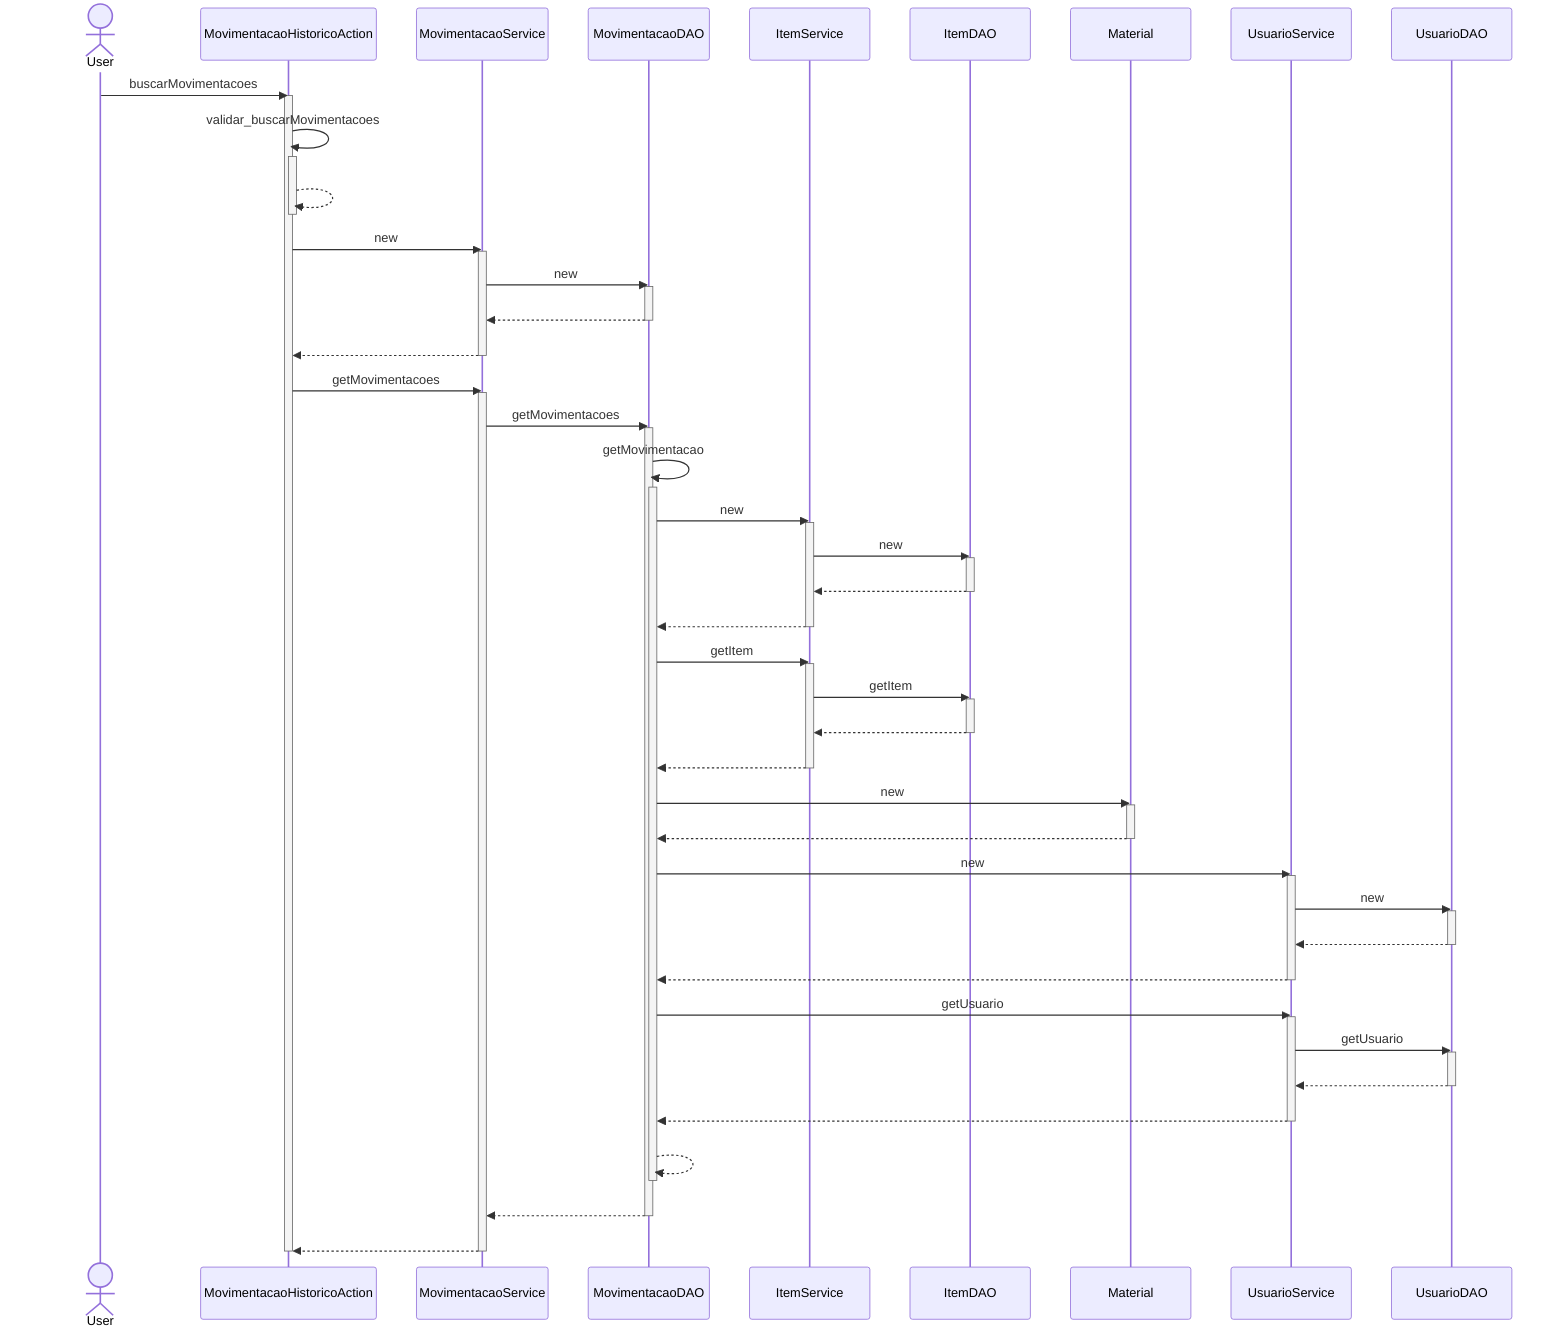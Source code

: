 sequenceDiagram
actor User
User ->> MovimentacaoHistoricoAction : buscarMovimentacoes
activate MovimentacaoHistoricoAction
MovimentacaoHistoricoAction ->> MovimentacaoHistoricoAction : validar_buscarMovimentacoes
activate MovimentacaoHistoricoAction
MovimentacaoHistoricoAction -->> MovimentacaoHistoricoAction : #32; 
deactivate MovimentacaoHistoricoAction
MovimentacaoHistoricoAction ->> MovimentacaoService : new
activate MovimentacaoService
MovimentacaoService ->> MovimentacaoDAO : new
activate MovimentacaoDAO
MovimentacaoDAO -->> MovimentacaoService : #32; 
deactivate MovimentacaoDAO
MovimentacaoService -->> MovimentacaoHistoricoAction : #32; 
deactivate MovimentacaoService
MovimentacaoHistoricoAction ->> MovimentacaoService : getMovimentacoes
activate MovimentacaoService
MovimentacaoService ->> MovimentacaoDAO : getMovimentacoes
activate MovimentacaoDAO
MovimentacaoDAO ->> MovimentacaoDAO : getMovimentacao
activate MovimentacaoDAO
MovimentacaoDAO ->> ItemService : new
activate ItemService
ItemService ->> ItemDAO : new
activate ItemDAO
ItemDAO -->> ItemService : #32; 
deactivate ItemDAO
ItemService -->> MovimentacaoDAO : #32; 
deactivate ItemService
MovimentacaoDAO ->> ItemService : getItem
activate ItemService
ItemService ->> ItemDAO : getItem
activate ItemDAO
ItemDAO -->> ItemService : #32; 
deactivate ItemDAO
ItemService -->> MovimentacaoDAO : #32; 
deactivate ItemService
MovimentacaoDAO ->> Material : new
activate Material
Material -->> MovimentacaoDAO : #32; 
deactivate Material
MovimentacaoDAO ->> UsuarioService : new
activate UsuarioService
UsuarioService ->> UsuarioDAO : new
activate UsuarioDAO
UsuarioDAO -->> UsuarioService : #32; 
deactivate UsuarioDAO
UsuarioService -->> MovimentacaoDAO : #32; 
deactivate UsuarioService
MovimentacaoDAO ->> UsuarioService : getUsuario
activate UsuarioService
UsuarioService ->> UsuarioDAO : getUsuario
activate UsuarioDAO
UsuarioDAO -->> UsuarioService : #32; 
deactivate UsuarioDAO
UsuarioService -->> MovimentacaoDAO : #32; 
deactivate UsuarioService
MovimentacaoDAO -->> MovimentacaoDAO : #32; 
deactivate MovimentacaoDAO
MovimentacaoDAO -->> MovimentacaoService : #32; 
deactivate MovimentacaoDAO
MovimentacaoService -->> MovimentacaoHistoricoAction : #32; 
deactivate MovimentacaoService
deactivate MovimentacaoHistoricoAction